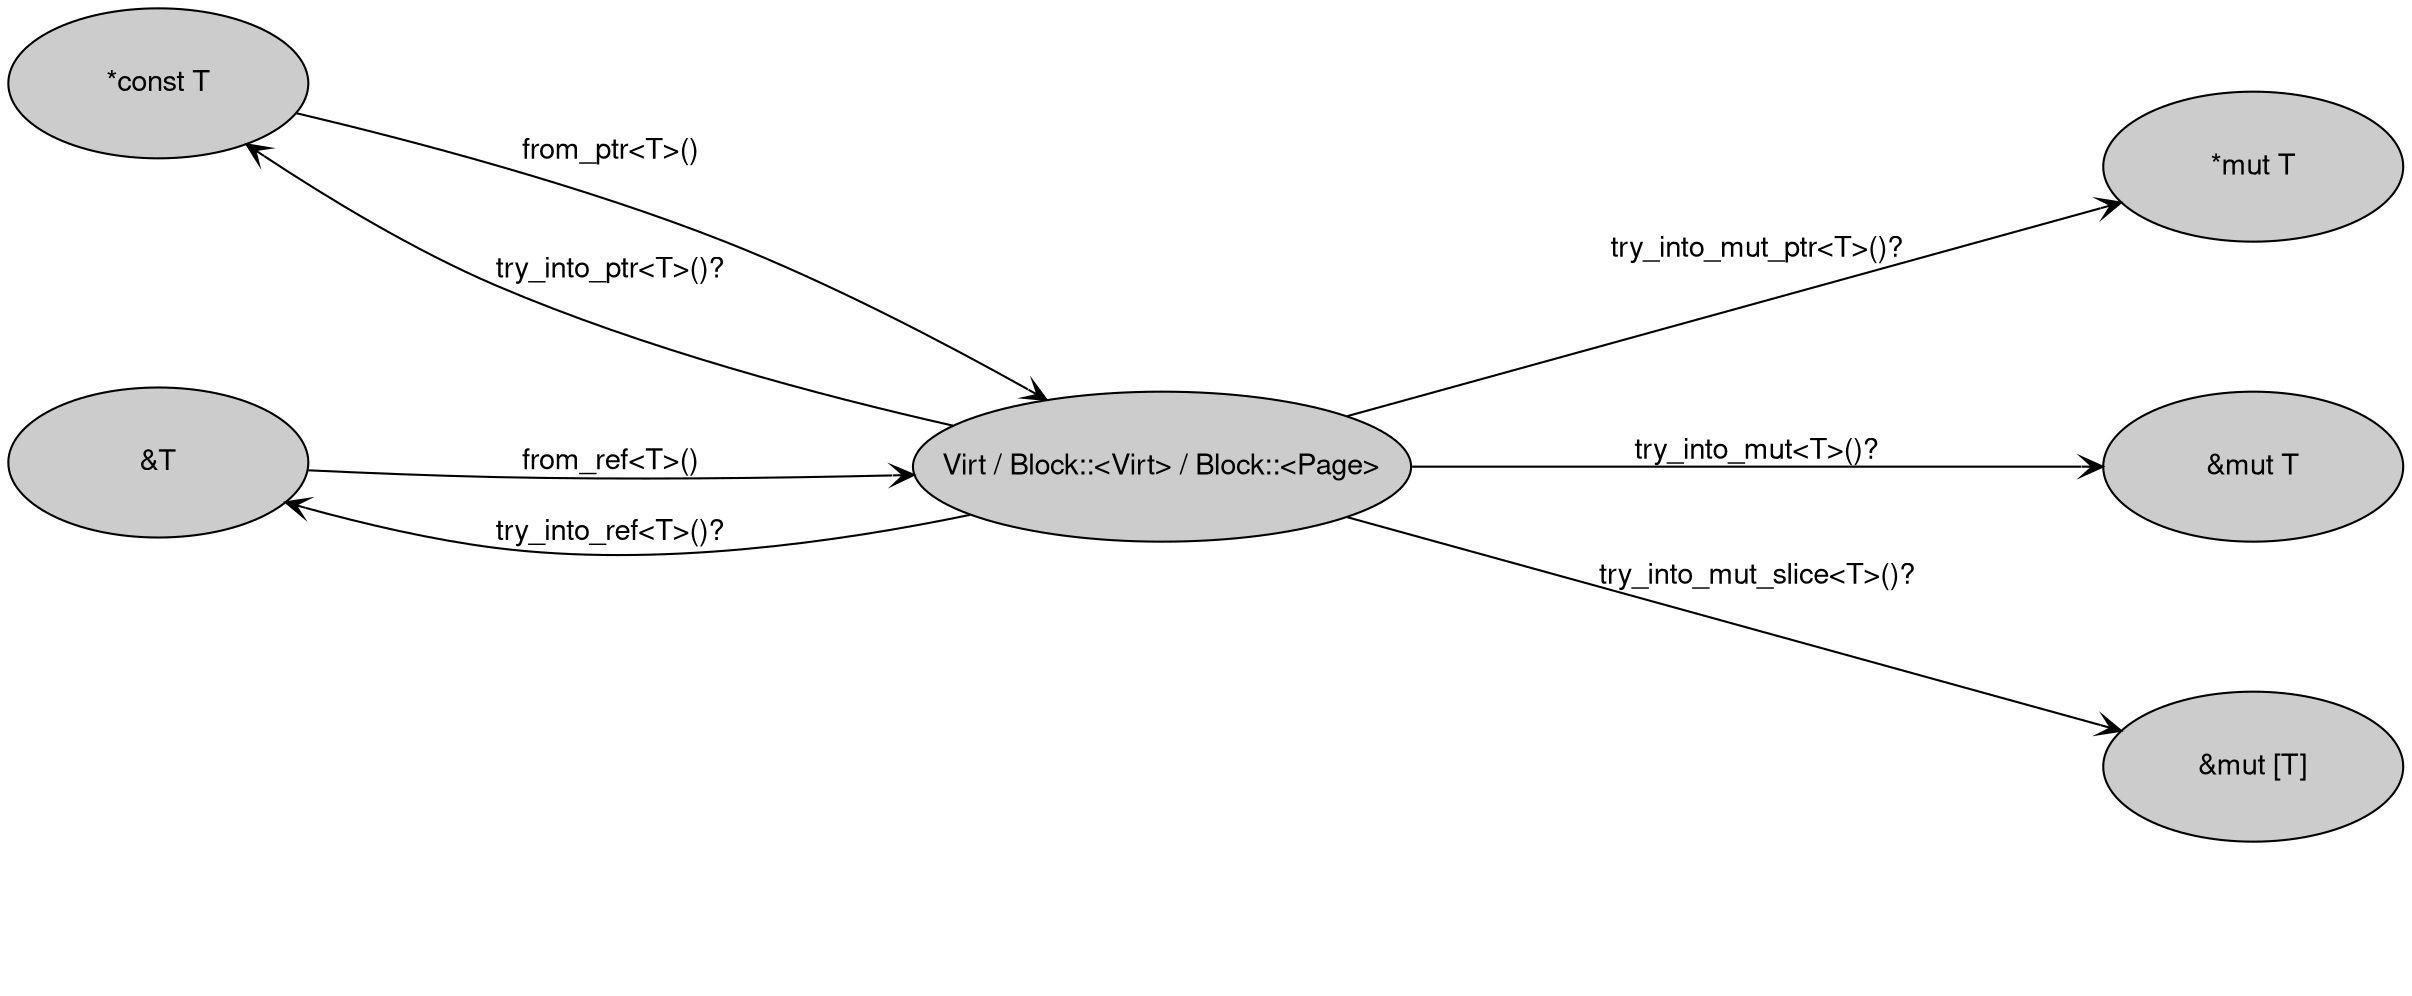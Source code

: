 digraph diagram {
    rankdir = LR
    ranksep = 2.5
    nodesep = 1

    fontname="Helvetica,Arial,sans-serif"

    node [fontname = "Helvetica,Arial,sans-serif"; width = 2.0; height = 1.0; style = filled; fillcolor = "#CCCCCC"]
    edge [arrowhead = vee; fontname="Helvetica,Arial,sans-serif"]

    Virt [label = "Virt / Block::<Virt> / Block::<Page>"]

    const_ptr [label = "*const T"]
    const_ref [label = "&T"]
    left_blank [style = invis]

    const_ref -> left_blank [constraint = false; style = invis]

    mut_ptr [label = "*mut T"]
    mut_ref [label = "&mut T"]
    mut_slice [label = "&mut [T]"]

    const_ptr -> Virt [label = "from_ptr<T>()"]
    const_ref -> Virt [label = "from_ref<T>()"]
    left_blank -> Virt [style = invis]

    Virt -> const_ptr [constraint = false; label = "try_into_ptr<T>()?"]
    Virt -> const_ref [constraint = false; label = "try_into_ref<T>()?"]
    Virt -> mut_ptr [label = "try_into_mut_ptr<T>()?"]
    Virt -> mut_ref [label = "try_into_mut<T>()?"]
    Virt -> mut_slice [label = "try_into_mut_slice<T>()?"]
}
